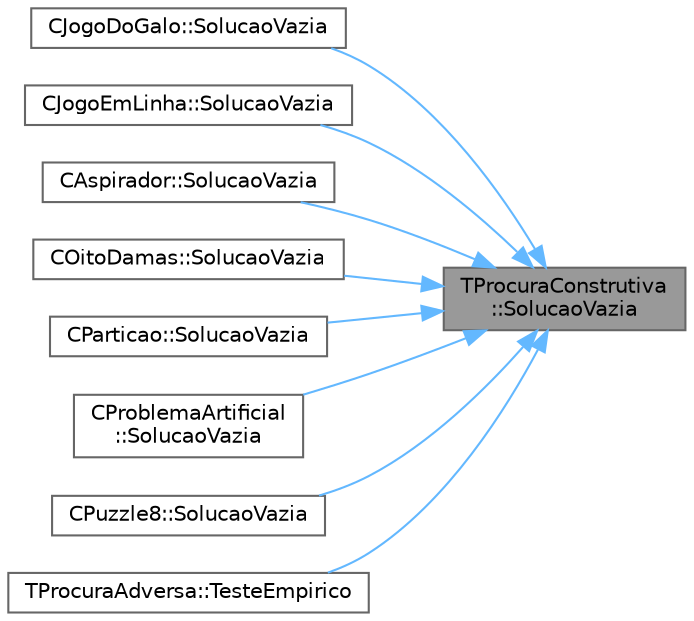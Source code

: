 digraph "TProcuraConstrutiva::SolucaoVazia"
{
 // LATEX_PDF_SIZE
  bgcolor="transparent";
  edge [fontname=Helvetica,fontsize=10,labelfontname=Helvetica,labelfontsize=10];
  node [fontname=Helvetica,fontsize=10,shape=box,height=0.2,width=0.4];
  rankdir="RL";
  Node1 [id="Node000001",label="TProcuraConstrutiva\l::SolucaoVazia",height=0.2,width=0.4,color="gray40", fillcolor="grey60", style="filled", fontcolor="black",tooltip="Coloca o objecto no estado inicial da procura."];
  Node1 -> Node2 [id="edge9_Node000001_Node000002",dir="back",color="steelblue1",style="solid",tooltip=" "];
  Node2 [id="Node000002",label="CJogoDoGalo::SolucaoVazia",height=0.2,width=0.4,color="grey40", fillcolor="white", style="filled",URL="$classCJogoDoGalo.html#a6855d470bfeb593cb354e5b6be4514ad",tooltip=" "];
  Node1 -> Node3 [id="edge10_Node000001_Node000003",dir="back",color="steelblue1",style="solid",tooltip=" "];
  Node3 [id="Node000003",label="CJogoEmLinha::SolucaoVazia",height=0.2,width=0.4,color="grey40", fillcolor="white", style="filled",URL="$classCJogoEmLinha.html#ad165a68c0587ca6d77274d84a2220f03",tooltip=" "];
  Node1 -> Node4 [id="edge11_Node000001_Node000004",dir="back",color="steelblue1",style="solid",tooltip=" "];
  Node4 [id="Node000004",label="CAspirador::SolucaoVazia",height=0.2,width=0.4,color="grey40", fillcolor="white", style="filled",URL="$classCAspirador.html#afc7cdfece73d364d74bca6bab1c899c1",tooltip=" "];
  Node1 -> Node5 [id="edge12_Node000001_Node000005",dir="back",color="steelblue1",style="solid",tooltip=" "];
  Node5 [id="Node000005",label="COitoDamas::SolucaoVazia",height=0.2,width=0.4,color="grey40", fillcolor="white", style="filled",URL="$classCOitoDamas.html#ab4686ec4d08c2df261fd74c9a1b274df",tooltip=" "];
  Node1 -> Node6 [id="edge13_Node000001_Node000006",dir="back",color="steelblue1",style="solid",tooltip=" "];
  Node6 [id="Node000006",label="CParticao::SolucaoVazia",height=0.2,width=0.4,color="grey40", fillcolor="white", style="filled",URL="$classCParticao.html#ac7bddec07a5f2d637785c13b32f2a4c5",tooltip=" "];
  Node1 -> Node7 [id="edge14_Node000001_Node000007",dir="back",color="steelblue1",style="solid",tooltip=" "];
  Node7 [id="Node000007",label="CProblemaArtificial\l::SolucaoVazia",height=0.2,width=0.4,color="grey40", fillcolor="white", style="filled",URL="$classCProblemaArtificial.html#ab8e6af484d17e145363d152536057697",tooltip=" "];
  Node1 -> Node8 [id="edge15_Node000001_Node000008",dir="back",color="steelblue1",style="solid",tooltip=" "];
  Node8 [id="Node000008",label="CPuzzle8::SolucaoVazia",height=0.2,width=0.4,color="grey40", fillcolor="white", style="filled",URL="$classCPuzzle8.html#a9cf95b2a057f5368736e503565fad846",tooltip=" "];
  Node1 -> Node9 [id="edge16_Node000001_Node000009",dir="back",color="steelblue1",style="solid",tooltip=" "];
  Node9 [id="Node000009",label="TProcuraAdversa::TesteEmpirico",height=0.2,width=0.4,color="grey40", fillcolor="white", style="filled",URL="$classTProcuraAdversa.html#ae849ba1f915dc5e0875faa281ba4bdbb",tooltip=" "];
}
